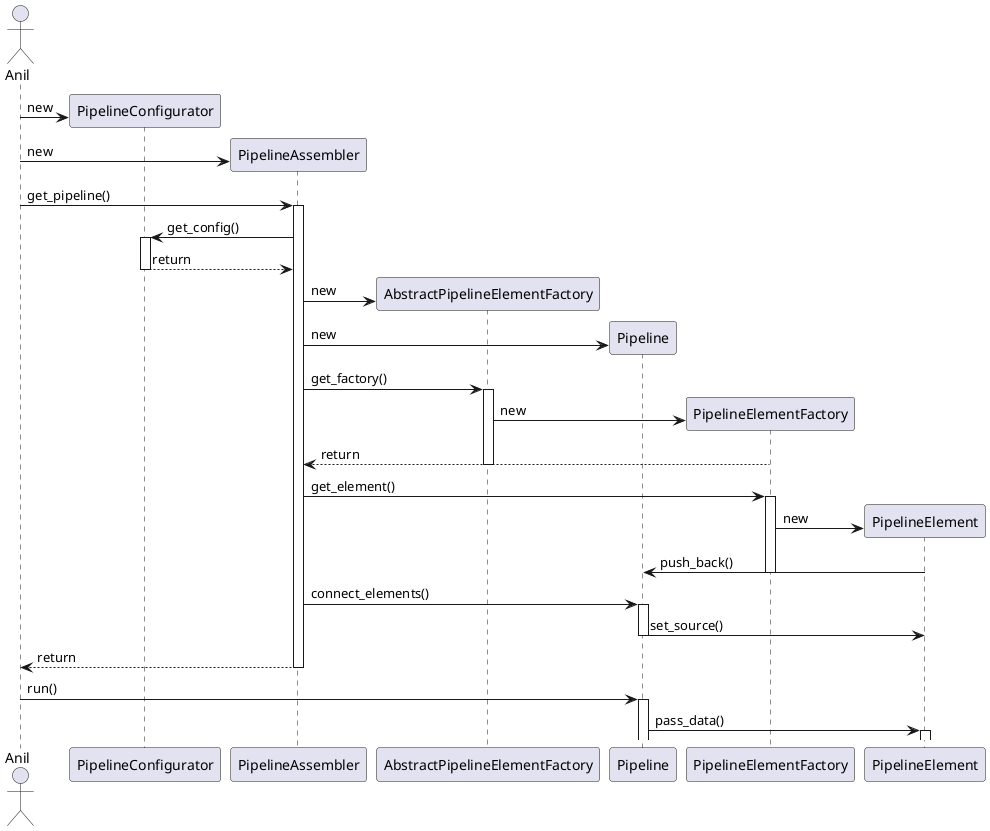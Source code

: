 @startuml assembler

actor Anil 

create PipelineConfigurator
Anil -> PipelineConfigurator: new

create PipelineAssembler
Anil -> PipelineAssembler: new

Anil -> PipelineAssembler ++ : get_pipeline()

PipelineAssembler -> PipelineConfigurator ++ : get_config()
PipelineConfigurator --> PipelineAssembler -- : return

create AbstractPipelineElementFactory
PipelineAssembler -> AbstractPipelineElementFactory: new

create Pipeline
PipelineAssembler -> Pipeline: new

/'
create PipelineConfig
PipelineConfigurator -> PipelineConfig: new
'/

PipelineAssembler -> AbstractPipelineElementFactory ++ : get_factory()

create PipelineElementFactory 
AbstractPipelineElementFactory -> PipelineElementFactory: new
PipelineElementFactory --> PipelineAssembler: return
deactivate AbstractPipelineElementFactory


PipelineAssembler -> PipelineElementFactory ++ : get_element()

create PipelineElement
PipelineElementFactory -> PipelineElement: new
PipelineElement -> Pipeline: push_back()
deactivate PipelineElementFactory

PipelineAssembler -> Pipeline ++ : connect_elements()

Pipeline -> PipelineElement: set_source()
deactivate Pipeline

PipelineAssembler --> Anil: return
deactivate PipelineAssembler

Anil -> Pipeline ++ : run()
Pipeline -> PipelineElement ++ : pass_data()

@enduml